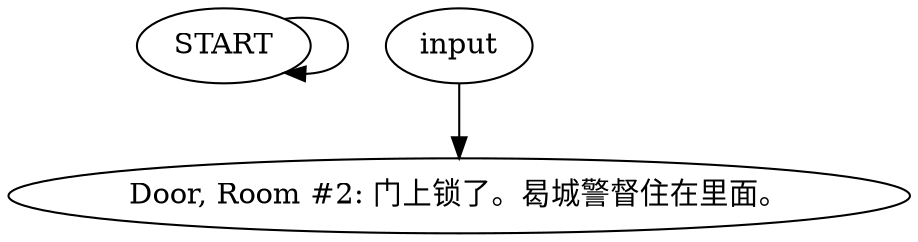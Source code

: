 # WHIRLING F2 / KIM DOOR
# The door to Kim's room on floor two of Whirling-in-Rags
# ==================================================
digraph G {
	  0 [label="START"];
	  1 [label="input"];
	  2 [label="Door, Room #2: 门上锁了。曷城警督住在里面。"];
	  0 -> 0
	  1 -> 2
}

